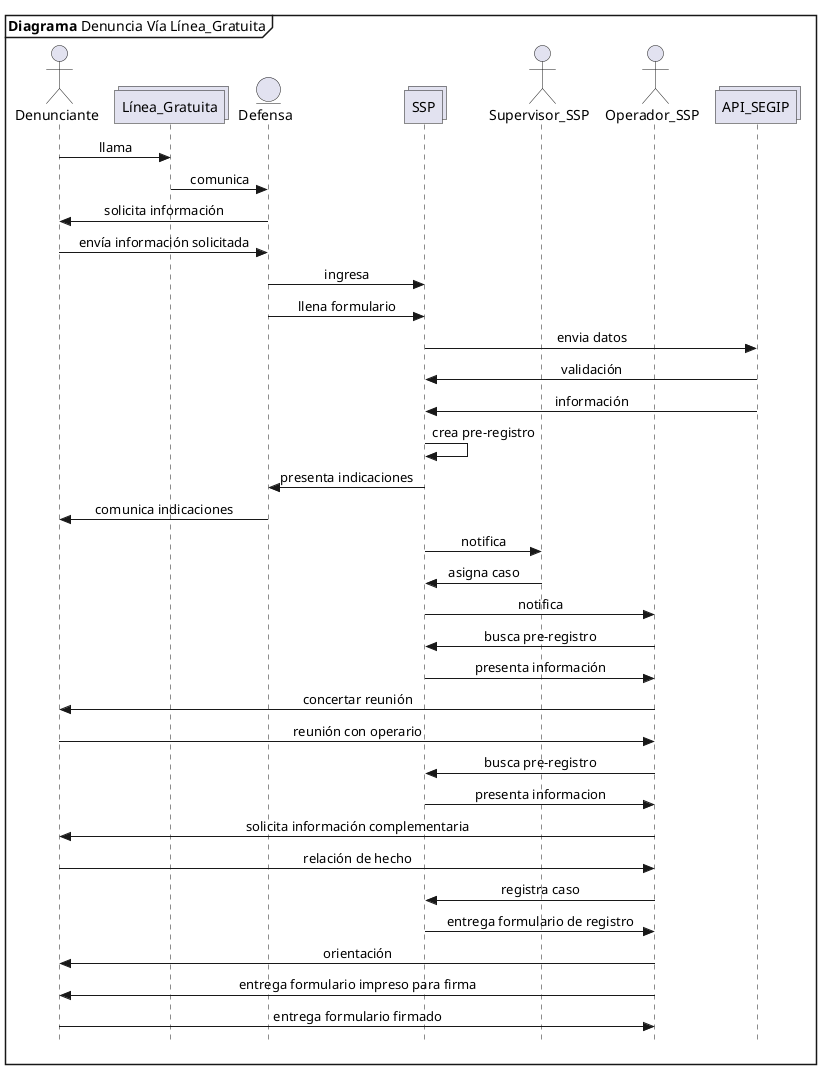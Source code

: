 @startuml Denuncia_Linea_Gratuita
skinparam Style strictuml
skinparam SequenceMessageAlignment center

mainframe **Diagrama** Denuncia Vía Línea_Gratuita

actor Denunciante as pre
collections Línea_Gratuita
entity Defensa as def
collections SSP 
actor Supervisor_SSP as supssp
actor Operador_SSP as opssp
collections API_SEGIP as segip

pre -> Línea_Gratuita : llama
Línea_Gratuita -> def : comunica
def -> pre : solicita información
pre -> def : envía información solicitada
def -> SSP : ingresa
def -> SSP : llena formulario
SSP -> segip : envia datos
segip -> SSP : validación 
segip -> SSP: información
SSP->SSP : crea pre-registro
SSP->def : presenta indicaciones
def->pre : comunica indicaciones
SSP->supssp : notifica
supssp-> SSP : asigna caso
SSP->opssp : notifica
opssp->SSP : busca pre-registro
SSP->opssp : presenta información
opssp->pre : concertar reunión
pre->opssp : reunión con operario
opssp->SSP : busca pre-registro
SSP->opssp : presenta informacion
opssp -> pre : solicita información complementaria
pre->opssp : relación de hecho
opssp->SSP : registra caso
SSP->opssp : entrega formulario de registro
opssp->pre : orientación
opssp->pre : entrega formulario impreso para firma
pre->opssp : entrega formulario firmado

@enduml